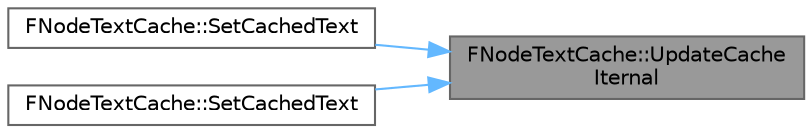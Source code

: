 digraph "FNodeTextCache::UpdateCacheIternal"
{
 // INTERACTIVE_SVG=YES
 // LATEX_PDF_SIZE
  bgcolor="transparent";
  edge [fontname=Helvetica,fontsize=10,labelfontname=Helvetica,labelfontsize=10];
  node [fontname=Helvetica,fontsize=10,shape=box,height=0.2,width=0.4];
  rankdir="RL";
  Node1 [id="Node000001",label="FNodeTextCache::UpdateCache\lIternal",height=0.2,width=0.4,color="gray40", fillcolor="grey60", style="filled", fontcolor="black",tooltip="Helper to lookup from the GConfig the correct ini setting for displaying node and pin titles localize..."];
  Node1 -> Node2 [id="edge1_Node000001_Node000002",dir="back",color="steelblue1",style="solid",tooltip=" "];
  Node2 [id="Node000002",label="FNodeTextCache::SetCachedText",height=0.2,width=0.4,color="grey40", fillcolor="white", style="filled",URL="$d2/d69/structFNodeTextCache.html#af89733ca482fe6ff0f06cd46e987a3a7",tooltip="Checks if the title is out of date."];
  Node1 -> Node3 [id="edge2_Node000001_Node000003",dir="back",color="steelblue1",style="solid",tooltip=" "];
  Node3 [id="Node000003",label="FNodeTextCache::SetCachedText",height=0.2,width=0.4,color="grey40", fillcolor="white", style="filled",URL="$d2/d69/structFNodeTextCache.html#a6926f178dd6439fa068a077728b0f516",tooltip="Checks if the title is out of date."];
}
